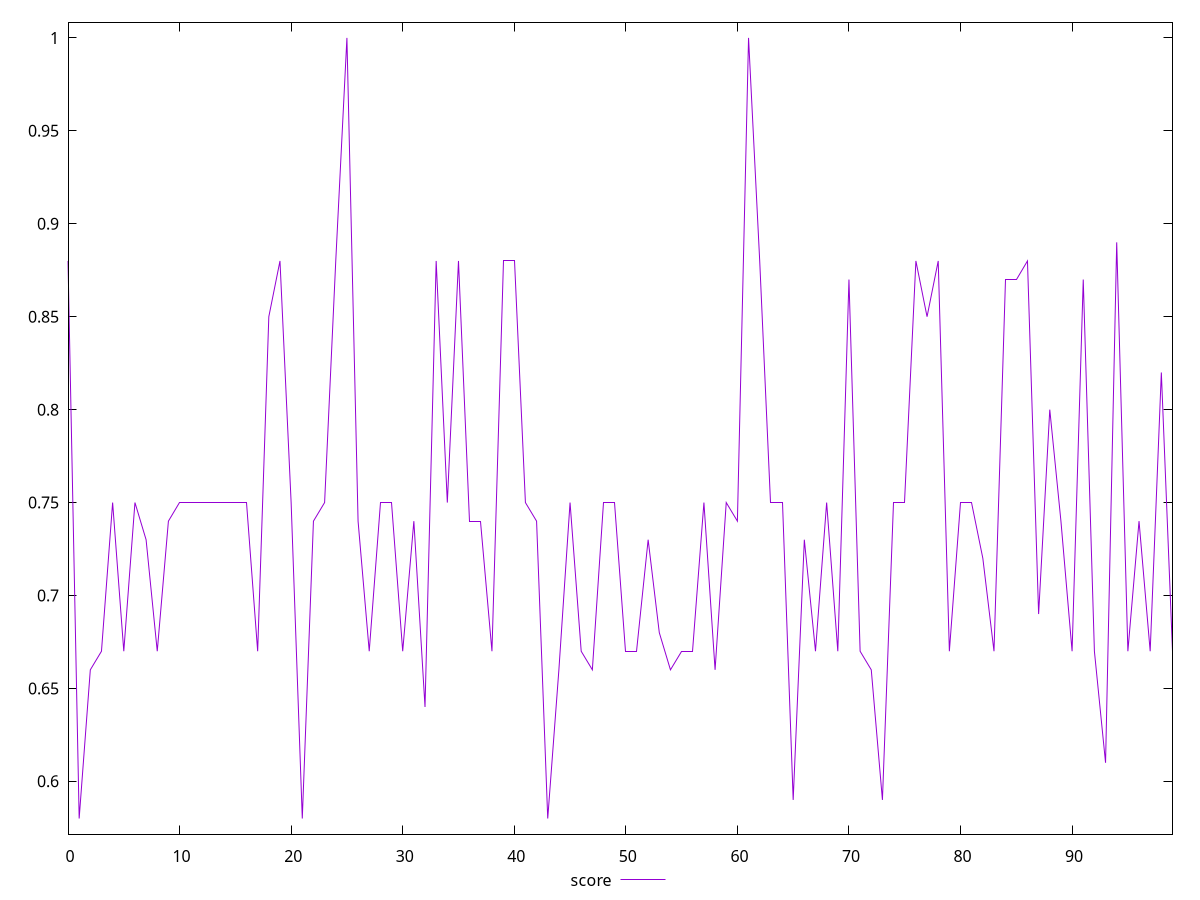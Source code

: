 reset

$score <<EOF
0 0.88
1 0.58
2 0.66
3 0.67
4 0.75
5 0.67
6 0.75
7 0.73
8 0.67
9 0.74
10 0.75
11 0.75
12 0.75
13 0.75
14 0.75
15 0.75
16 0.75
17 0.67
18 0.85
19 0.88
20 0.75
21 0.58
22 0.74
23 0.75
24 0.88
25 1
26 0.74
27 0.67
28 0.75
29 0.75
30 0.67
31 0.74
32 0.64
33 0.88
34 0.75
35 0.88
36 0.74
37 0.74
38 0.67
39 0.88
40 0.88
41 0.75
42 0.74
43 0.58
44 0.66
45 0.75
46 0.67
47 0.66
48 0.75
49 0.75
50 0.67
51 0.67
52 0.73
53 0.68
54 0.66
55 0.67
56 0.67
57 0.75
58 0.66
59 0.75
60 0.74
61 1
62 0.88
63 0.75
64 0.75
65 0.59
66 0.73
67 0.67
68 0.75
69 0.67
70 0.87
71 0.67
72 0.66
73 0.59
74 0.75
75 0.75
76 0.88
77 0.85
78 0.88
79 0.67
80 0.75
81 0.75
82 0.72
83 0.67
84 0.87
85 0.87
86 0.88
87 0.69
88 0.8
89 0.74
90 0.67
91 0.87
92 0.67
93 0.61
94 0.89
95 0.67
96 0.74
97 0.67
98 0.82
99 0.67
EOF

set key outside below
set xrange [0:99]
set yrange [0.5716:1.0084]
set trange [0.5716:1.0084]
set terminal svg size 640, 500 enhanced background rgb 'white'
set output "report_00013_2021-02-09T12-04-24.940Z/uses-webp-images/samples/pages/score/values.svg"

plot $score title "score" with line

reset
